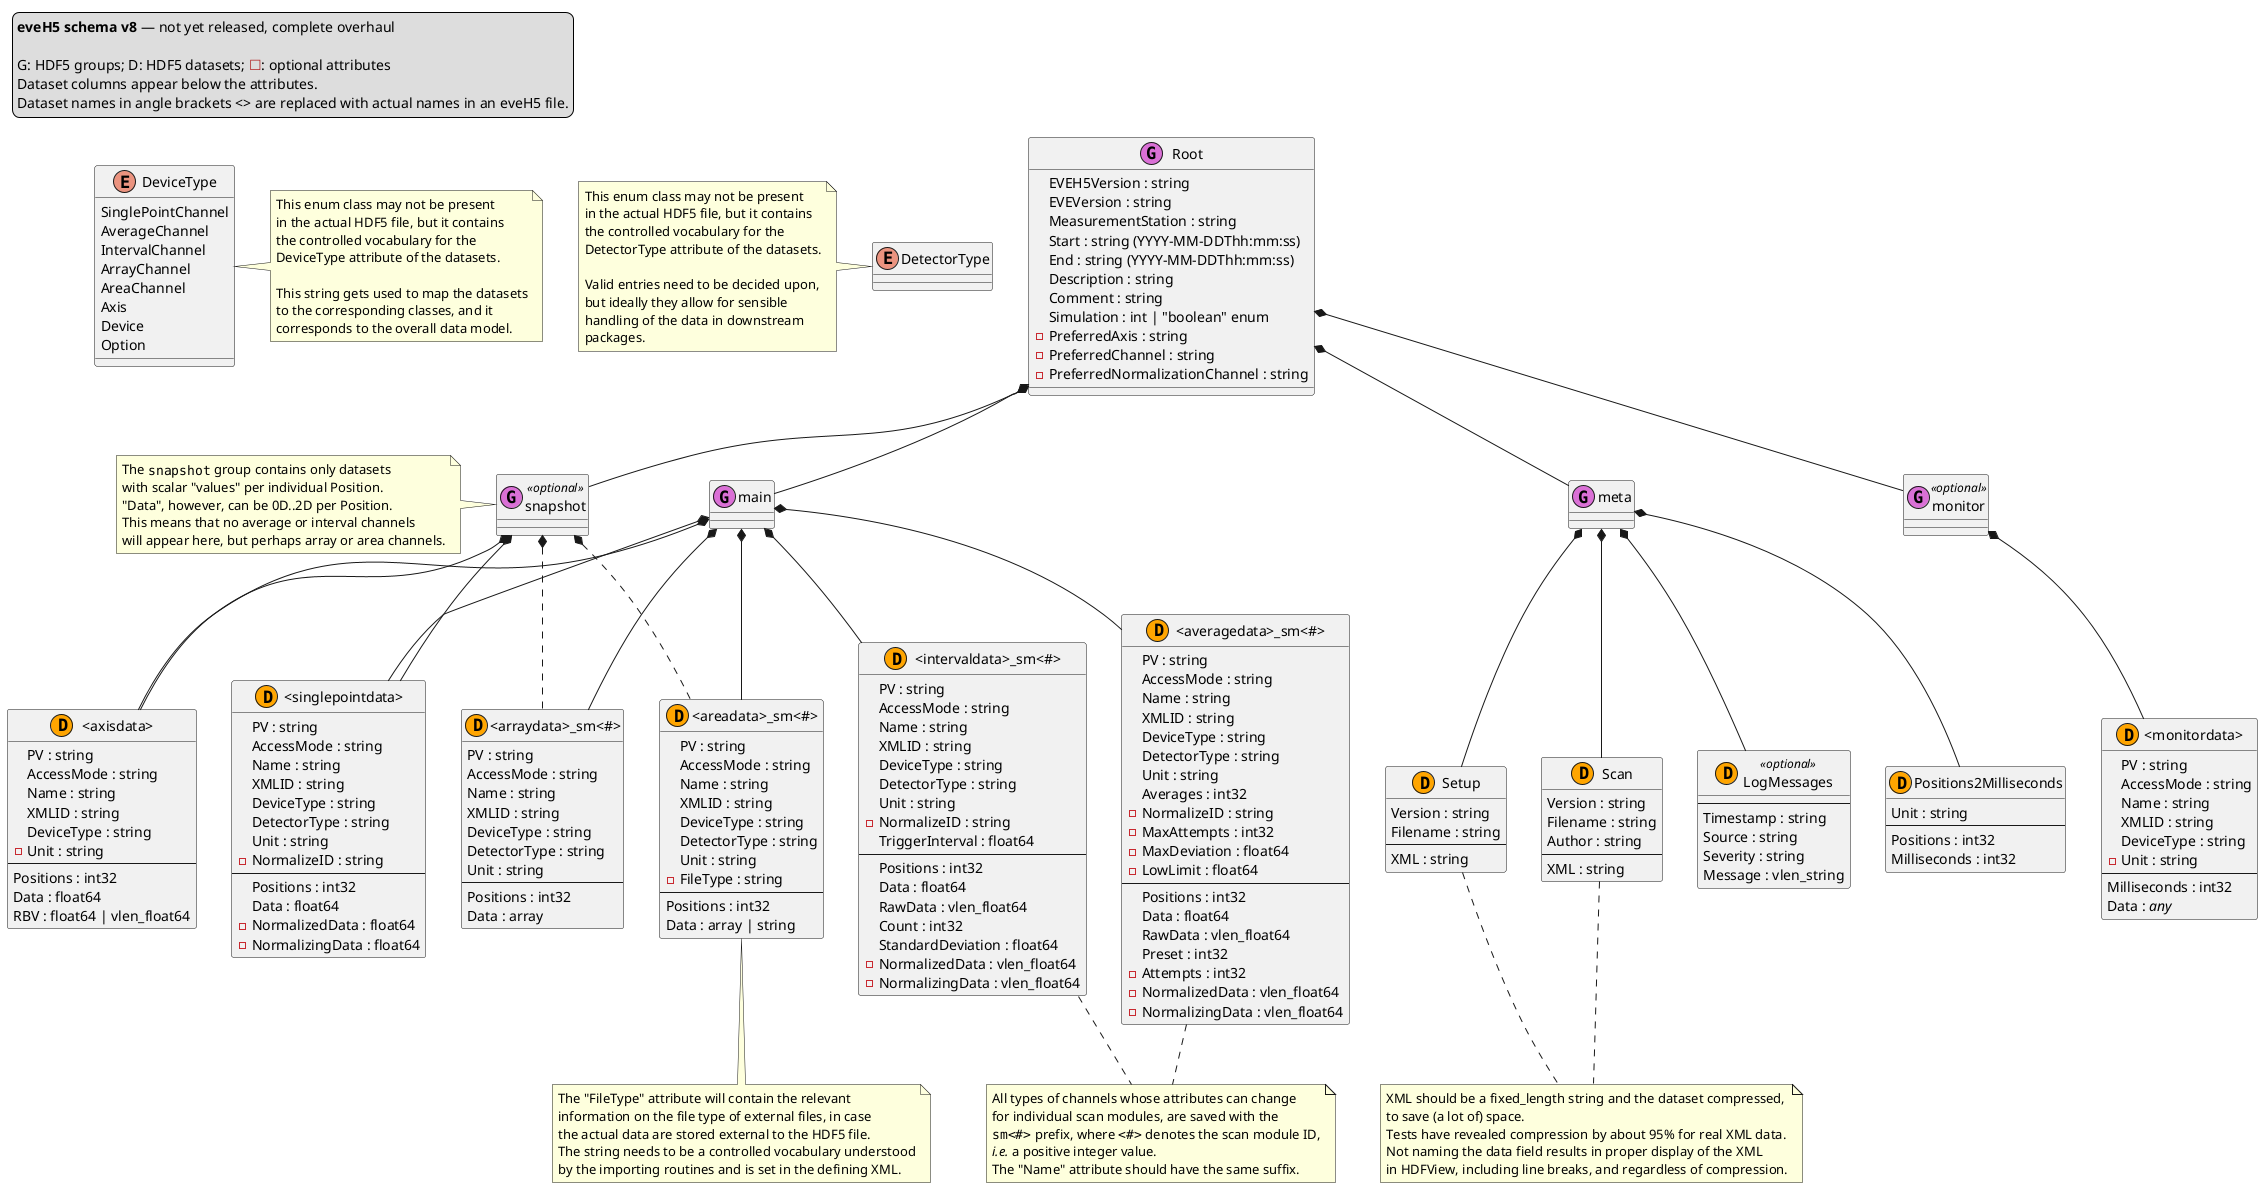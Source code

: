 @startuml
'https://plantuml.com/class-diagram

legend top left
    **eveH5 schema v8** <U+2014> not yet released, complete overhaul

    G: HDF5 groups; D: HDF5 datasets; <color:#firebrick><U+2610></color>: optional attributes
    Dataset columns appear below the attributes.
    Dataset names in angle brackets <> are replaced with actual names in an eveH5 file.
    'Name parts in square brackets [] are optional.
endlegend

class Root << (G,orchid) >> {
    EVEH5Version : string
    EVEVersion : string
    MeasurementStation : string
    {field} Start : string (YYYY-MM-DDThh:mm:ss)
    {field} End : string (YYYY-MM-DDThh:mm:ss)
    Description : string
    Comment : string
    Simulation : int | "boolean" enum
    - PreferredAxis : string
    - PreferredChannel : string
    - PreferredNormalizationChannel : string
}


Root *-- monitor
Root *-- main
Root *-- snapshot
Root *-- meta

enum DeviceType {
    SinglePointChannel
    AverageChannel
    IntervalChannel
    ArrayChannel
    AreaChannel
    Axis
    Device
    Option
}
note right of DeviceType
    This enum class may not be present
    in the actual HDF5 file, but it contains
    the controlled vocabulary for the
    DeviceType attribute of the datasets.

    This string gets used to map the datasets
    to the corresponding classes, and it
    corresponds to the overall data model.
endnote

enum DetectorType {
}
note left of DetectorType
    This enum class may not be present
    in the actual HDF5 file, but it contains
    the controlled vocabulary for the
    DetectorType attribute of the datasets.

    Valid entries need to be decided upon,
    but ideally they allow for sensible
    handling of the data in downstream
    packages.
endnote

class monitor << (G,orchid) >> <<optional>> {
}

monitor *-- "<monitordata>"

class main << (G,orchid) >> {}

class snapshot << (G,orchid) >> <<optional>> {}

note left of snapshot
    The ""snapshot"" group contains only datasets
    with scalar "values" per individual Position.
    "Data", however, can be 0D..2D per Position.
    This means that no average or interval channels
    will appear here, but perhaps array or area channels.
endnote

snapshot *-- "<axisdata>"
snapshot *-- "<singlepointdata>"
snapshot *.. "<arraydata>_sm<#>"
snapshot *.. "<areadata>_sm<#>"

class meta << (G,orchid) >> {}

meta *-- Positions2Milliseconds
meta *-- Scan
meta *-- Setup
meta *-- LogMessages

class "<axisdata>" << (D,orange) >> {
    PV : string
    AccessMode : string
    Name : string
    XMLID : string
    DeviceType : string
    - Unit : string
    --
    Positions : int32
    Data : float64
    RBV : float64 | vlen_float64
}

class "<singlepointdata>" << (D,orange) >> {
    PV : string
    AccessMode : string
    Name : string
    XMLID : string
    DeviceType : string
    DetectorType : string
    Unit : string
    - NormalizeID : string
    --
    Positions : int32
    Data : float64
    - NormalizedData : float64
    - NormalizingData : float64
}

main *-- "<axisdata>"
main *-- "<singlepointdata>"
main *-- "<averagedata>_sm<#>"
main *-- "<intervaldata>_sm<#>"
main *-- "<arraydata>_sm<#>"
main *-- "<areadata>_sm<#>"

class "<averagedata>_sm<#>" << (D,orange) >> {
    PV : string
    AccessMode : string
    Name : string
    XMLID : string
    DeviceType : string
    DetectorType : string
    Unit : string
    Averages : int32
    - NormalizeID : string
    - MaxAttempts : int32
    - MaxDeviation : float64
    - LowLimit : float64
    --
    Positions : int32
    Data : float64
    RawData : vlen_float64
    Preset : int32
    - Attempts : int32
    - NormalizedData : vlen_float64
    - NormalizingData : vlen_float64
}

class "<intervaldata>_sm<#>" << (D,orange) >> {
    PV : string
    AccessMode : string
    Name : string
    XMLID : string
    DeviceType : string
    DetectorType : string
    Unit : string
    - NormalizeID : string
    TriggerInterval : float64
    --
    Positions : int32
    Data : float64
    RawData : vlen_float64
    Count : int32
    StandardDeviation : float64
    - NormalizedData : vlen_float64
    - NormalizingData : vlen_float64
}

note as sm_channel_note
    All types of channels whose attributes can change
    for individual scan modules, are saved with the
    ""sm<#>"" prefix, where ""<#>"" denotes the scan module ID,
    <i>i.e.</i> a positive integer value.
    The "Name" attribute should have the same suffix.
end note

"<intervaldata>_sm<#>" .. sm_channel_note
"<averagedata>_sm<#>" .. sm_channel_note

class "<arraydata>_sm<#>" << (D,orange) >> {
    PV : string
    AccessMode : string
    Name : string
    XMLID : string
    DeviceType : string
    DetectorType : string
    Unit : string
    --
    Positions : int32
    Data : array
}

class "<areadata>_sm<#>" << (D,orange) >> {
    PV : string
    AccessMode : string
    Name : string
    XMLID : string
    DeviceType : string
    DetectorType : string
    Unit : string
    - FileType : string
    --
    Positions : int32
    Data : array | string
}

note bottom of "<areadata>_sm<#>"
    The "FileType" attribute will contain the relevant
    information on the file type of external files, in case
    the actual data are stored external to the HDF5 file.
    The string needs to be a controlled vocabulary understood
    by the importing routines and is set in the defining XML.
endnote

class Setup << (D,orange) >> {
    Version : string
    Filename : string
    --
    XML : string
}

class Scan << (D,orange) >> {
    Version : string
    Filename : string
    Author : string
    --
    XML : string
}

class Positions2Milliseconds << (D,orange) >> {
    Unit : string
    --
    Positions : int32
    Milliseconds : int32
}

class LogMessages << (D,orange) >> <<optional>> {
    --
    Timestamp : string
    Source : string
    Severity : string
    Message : vlen_string
}

note as SCML_note
    XML should be a fixed_length string and the dataset compressed,
    to save (a lot of) space.
    Tests have revealed compression by about 95% for real XML data.
    Not naming the data field results in proper display of the XML
    in HDFView, including line breaks, and regardless of compression.
end note

Scan .. SCML_note
Setup .. SCML_note

class "<monitordata>" << (D,orange) >> {
    PV : string
    AccessMode : string
    Name : string
    XMLID : string
    DeviceType : string
    - Unit : string
    --
    Milliseconds : int32
    Data : <i>any</i>
}

@enduml